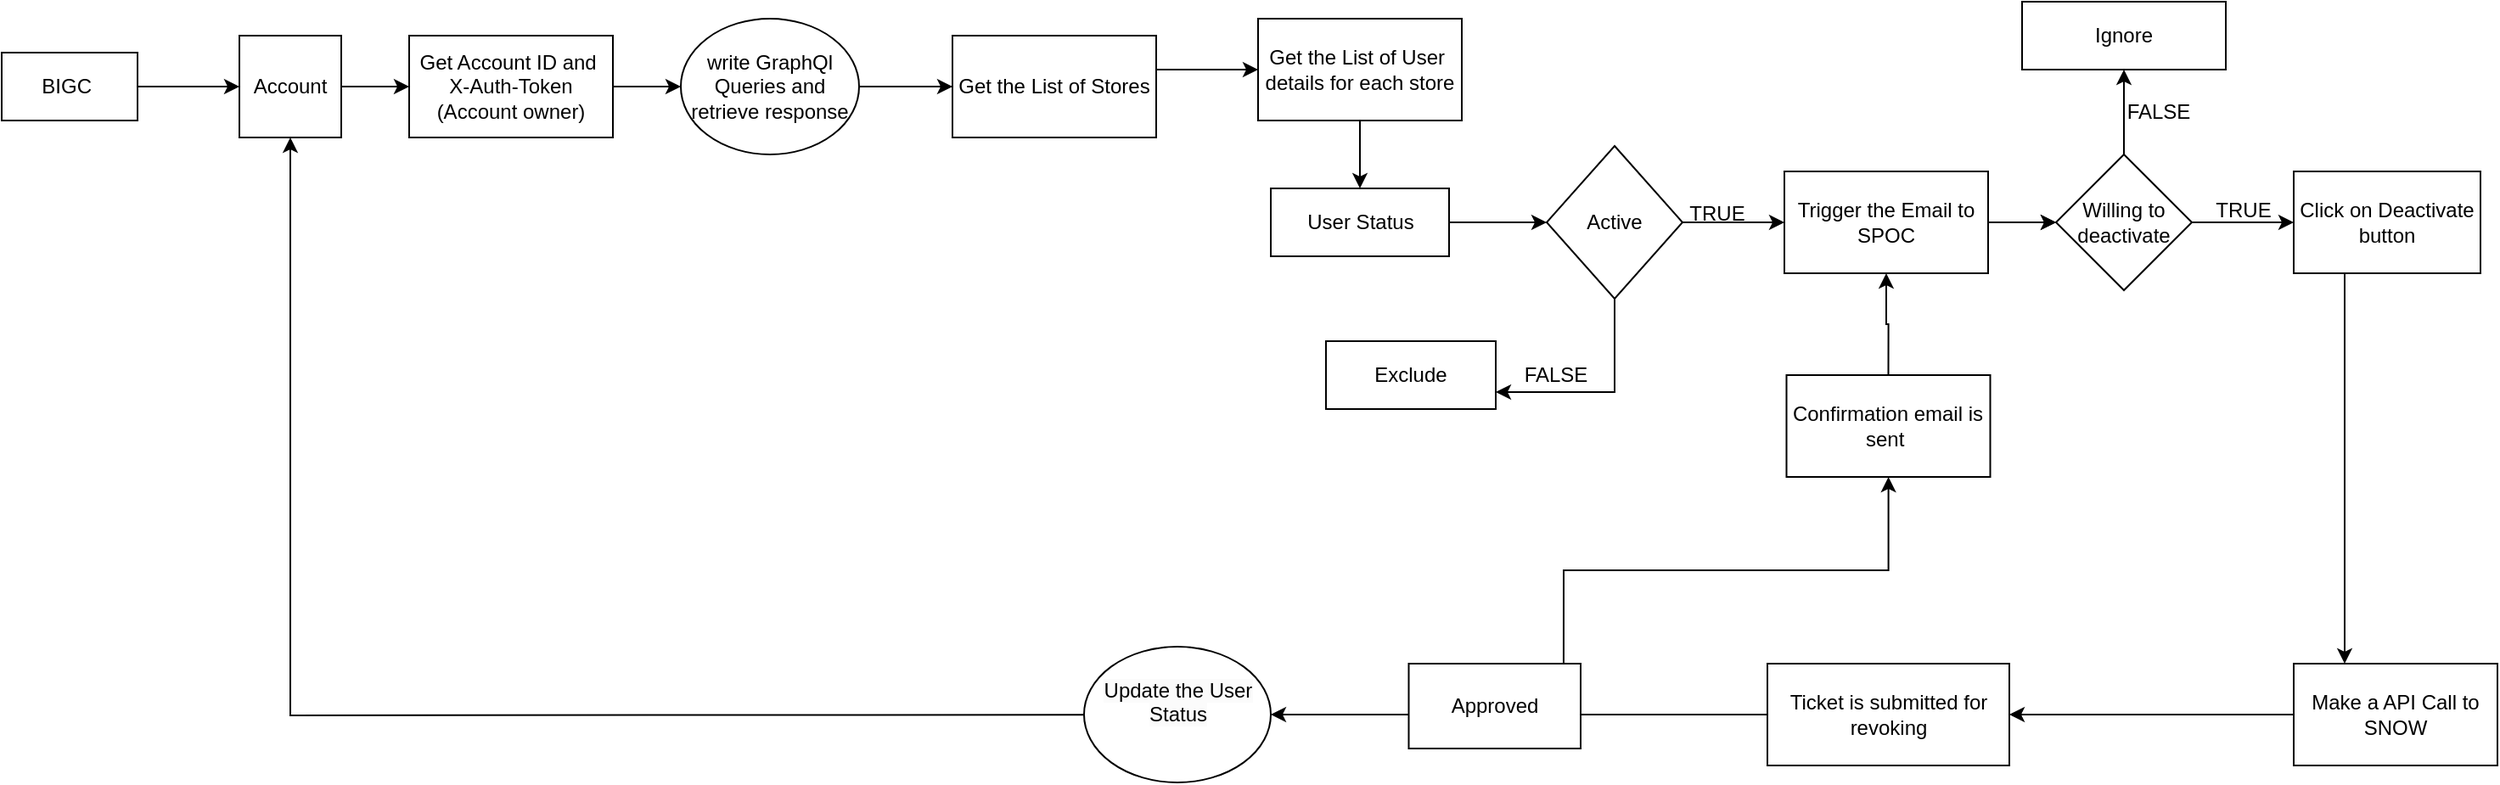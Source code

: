 <mxfile version="26.1.2">
  <diagram name="Page-1" id="wMGvKguKnQjTg5xtqBqr">
    <mxGraphModel dx="1723" dy="630" grid="1" gridSize="10" guides="1" tooltips="1" connect="1" arrows="1" fold="1" page="1" pageScale="1" pageWidth="850" pageHeight="1100" math="0" shadow="0">
      <root>
        <mxCell id="0" />
        <mxCell id="1" parent="0" />
        <mxCell id="VU0FtG7YrmALJRyLptYK-7" value="" style="edgeStyle=orthogonalEdgeStyle;rounded=0;orthogonalLoop=1;jettySize=auto;html=1;" edge="1" parent="1" source="VU0FtG7YrmALJRyLptYK-1" target="VU0FtG7YrmALJRyLptYK-6">
          <mxGeometry relative="1" as="geometry" />
        </mxCell>
        <mxCell id="VU0FtG7YrmALJRyLptYK-1" value="BIGC&amp;nbsp;" style="rounded=0;whiteSpace=wrap;html=1;" vertex="1" parent="1">
          <mxGeometry x="20" y="200" width="80" height="40" as="geometry" />
        </mxCell>
        <mxCell id="VU0FtG7YrmALJRyLptYK-9" value="" style="edgeStyle=orthogonalEdgeStyle;rounded=0;orthogonalLoop=1;jettySize=auto;html=1;" edge="1" parent="1" source="VU0FtG7YrmALJRyLptYK-6">
          <mxGeometry relative="1" as="geometry">
            <mxPoint x="260" y="220" as="targetPoint" />
          </mxGeometry>
        </mxCell>
        <mxCell id="VU0FtG7YrmALJRyLptYK-6" value="Account" style="whiteSpace=wrap;html=1;rounded=0;" vertex="1" parent="1">
          <mxGeometry x="160" y="190" width="60" height="60" as="geometry" />
        </mxCell>
        <mxCell id="VU0FtG7YrmALJRyLptYK-34" value="" style="edgeStyle=orthogonalEdgeStyle;rounded=0;orthogonalLoop=1;jettySize=auto;html=1;" edge="1" parent="1" source="VU0FtG7YrmALJRyLptYK-8" target="VU0FtG7YrmALJRyLptYK-33">
          <mxGeometry relative="1" as="geometry" />
        </mxCell>
        <mxCell id="VU0FtG7YrmALJRyLptYK-8" value="Get Account ID and&amp;nbsp;&lt;div&gt;X-Auth-Token (Account owner)&lt;/div&gt;" style="whiteSpace=wrap;html=1;rounded=0;" vertex="1" parent="1">
          <mxGeometry x="260" y="190" width="120" height="60" as="geometry" />
        </mxCell>
        <mxCell id="VU0FtG7YrmALJRyLptYK-19" value="" style="edgeStyle=orthogonalEdgeStyle;rounded=0;orthogonalLoop=1;jettySize=auto;html=1;" edge="1" parent="1" source="VU0FtG7YrmALJRyLptYK-14" target="VU0FtG7YrmALJRyLptYK-18">
          <mxGeometry relative="1" as="geometry" />
        </mxCell>
        <mxCell id="VU0FtG7YrmALJRyLptYK-63" style="edgeStyle=orthogonalEdgeStyle;rounded=0;orthogonalLoop=1;jettySize=auto;html=1;exitX=0.5;exitY=1;exitDx=0;exitDy=0;entryX=1;entryY=0.75;entryDx=0;entryDy=0;" edge="1" parent="1" source="VU0FtG7YrmALJRyLptYK-14" target="VU0FtG7YrmALJRyLptYK-58">
          <mxGeometry relative="1" as="geometry" />
        </mxCell>
        <mxCell id="VU0FtG7YrmALJRyLptYK-14" value="Active" style="rhombus;whiteSpace=wrap;html=1;rounded=0;" vertex="1" parent="1">
          <mxGeometry x="930" y="255" width="80" height="90" as="geometry" />
        </mxCell>
        <mxCell id="VU0FtG7YrmALJRyLptYK-40" value="" style="edgeStyle=orthogonalEdgeStyle;rounded=0;orthogonalLoop=1;jettySize=auto;html=1;" edge="1" parent="1" source="VU0FtG7YrmALJRyLptYK-18">
          <mxGeometry relative="1" as="geometry">
            <mxPoint x="1230" y="300.0" as="targetPoint" />
          </mxGeometry>
        </mxCell>
        <mxCell id="VU0FtG7YrmALJRyLptYK-44" value="" style="edgeStyle=orthogonalEdgeStyle;rounded=0;orthogonalLoop=1;jettySize=auto;html=1;" edge="1" parent="1" source="VU0FtG7YrmALJRyLptYK-18" target="VU0FtG7YrmALJRyLptYK-43">
          <mxGeometry relative="1" as="geometry" />
        </mxCell>
        <mxCell id="VU0FtG7YrmALJRyLptYK-18" value="Trigger the Email to SPOC" style="whiteSpace=wrap;html=1;rounded=0;" vertex="1" parent="1">
          <mxGeometry x="1070" y="270" width="120" height="60" as="geometry" />
        </mxCell>
        <mxCell id="VU0FtG7YrmALJRyLptYK-20" value="TRUE" style="text;html=1;align=center;verticalAlign=middle;resizable=0;points=[];autosize=1;strokeColor=none;fillColor=none;" vertex="1" parent="1">
          <mxGeometry x="1000" y="280" width="60" height="30" as="geometry" />
        </mxCell>
        <mxCell id="VU0FtG7YrmALJRyLptYK-38" value="" style="edgeStyle=orthogonalEdgeStyle;rounded=0;orthogonalLoop=1;jettySize=auto;html=1;" edge="1" parent="1" source="VU0FtG7YrmALJRyLptYK-29" target="VU0FtG7YrmALJRyLptYK-14">
          <mxGeometry relative="1" as="geometry" />
        </mxCell>
        <mxCell id="VU0FtG7YrmALJRyLptYK-29" value="User Status" style="whiteSpace=wrap;html=1;rounded=0;" vertex="1" parent="1">
          <mxGeometry x="767.5" y="280" width="105" height="40" as="geometry" />
        </mxCell>
        <mxCell id="VU0FtG7YrmALJRyLptYK-36" value="" style="edgeStyle=orthogonalEdgeStyle;rounded=0;orthogonalLoop=1;jettySize=auto;html=1;" edge="1" parent="1" source="VU0FtG7YrmALJRyLptYK-33" target="VU0FtG7YrmALJRyLptYK-35">
          <mxGeometry relative="1" as="geometry" />
        </mxCell>
        <mxCell id="VU0FtG7YrmALJRyLptYK-68" value="" style="edgeStyle=orthogonalEdgeStyle;rounded=0;orthogonalLoop=1;jettySize=auto;html=1;" edge="1" parent="1" source="VU0FtG7YrmALJRyLptYK-33" target="VU0FtG7YrmALJRyLptYK-67">
          <mxGeometry relative="1" as="geometry" />
        </mxCell>
        <mxCell id="VU0FtG7YrmALJRyLptYK-33" value="write GraphQl Queries and retrieve response" style="ellipse;whiteSpace=wrap;html=1;rounded=0;" vertex="1" parent="1">
          <mxGeometry x="420" y="180" width="105" height="80" as="geometry" />
        </mxCell>
        <mxCell id="VU0FtG7YrmALJRyLptYK-37" value="" style="edgeStyle=orthogonalEdgeStyle;rounded=0;orthogonalLoop=1;jettySize=auto;html=1;" edge="1" parent="1" source="VU0FtG7YrmALJRyLptYK-35" target="VU0FtG7YrmALJRyLptYK-29">
          <mxGeometry relative="1" as="geometry" />
        </mxCell>
        <mxCell id="VU0FtG7YrmALJRyLptYK-35" value="Get the List of User&amp;nbsp;&lt;div&gt;details for each store&lt;/div&gt;" style="whiteSpace=wrap;html=1;rounded=0;" vertex="1" parent="1">
          <mxGeometry x="760" y="180" width="120" height="60" as="geometry" />
        </mxCell>
        <mxCell id="VU0FtG7YrmALJRyLptYK-46" value="" style="edgeStyle=orthogonalEdgeStyle;rounded=0;orthogonalLoop=1;jettySize=auto;html=1;" edge="1" parent="1" source="VU0FtG7YrmALJRyLptYK-43" target="VU0FtG7YrmALJRyLptYK-45">
          <mxGeometry relative="1" as="geometry" />
        </mxCell>
        <mxCell id="VU0FtG7YrmALJRyLptYK-50" value="" style="edgeStyle=orthogonalEdgeStyle;rounded=0;orthogonalLoop=1;jettySize=auto;html=1;" edge="1" parent="1" source="VU0FtG7YrmALJRyLptYK-43" target="VU0FtG7YrmALJRyLptYK-49">
          <mxGeometry relative="1" as="geometry" />
        </mxCell>
        <mxCell id="VU0FtG7YrmALJRyLptYK-43" value="Willing to deactivate" style="rhombus;whiteSpace=wrap;html=1;rounded=0;" vertex="1" parent="1">
          <mxGeometry x="1230" y="260" width="80" height="80" as="geometry" />
        </mxCell>
        <mxCell id="VU0FtG7YrmALJRyLptYK-45" value="Ignore" style="whiteSpace=wrap;html=1;rounded=0;" vertex="1" parent="1">
          <mxGeometry x="1210" y="170" width="120" height="40" as="geometry" />
        </mxCell>
        <mxCell id="VU0FtG7YrmALJRyLptYK-48" value="FALSE" style="text;html=1;align=center;verticalAlign=middle;resizable=0;points=[];autosize=1;strokeColor=none;fillColor=none;" vertex="1" parent="1">
          <mxGeometry x="1260" y="220" width="60" height="30" as="geometry" />
        </mxCell>
        <mxCell id="VU0FtG7YrmALJRyLptYK-57" value="" style="edgeStyle=orthogonalEdgeStyle;rounded=0;orthogonalLoop=1;jettySize=auto;html=1;" edge="1" parent="1" source="VU0FtG7YrmALJRyLptYK-49" target="VU0FtG7YrmALJRyLptYK-52">
          <mxGeometry relative="1" as="geometry">
            <Array as="points">
              <mxPoint x="1400" y="350" />
              <mxPoint x="1400" y="350" />
            </Array>
          </mxGeometry>
        </mxCell>
        <mxCell id="VU0FtG7YrmALJRyLptYK-49" value="Click on Deactivate button" style="whiteSpace=wrap;html=1;rounded=0;" vertex="1" parent="1">
          <mxGeometry x="1370" y="270" width="110" height="60" as="geometry" />
        </mxCell>
        <mxCell id="VU0FtG7YrmALJRyLptYK-51" value="TRUE&lt;div&gt;&lt;br&gt;&lt;/div&gt;" style="text;html=1;align=center;verticalAlign=middle;resizable=0;points=[];autosize=1;strokeColor=none;fillColor=none;" vertex="1" parent="1">
          <mxGeometry x="1310" y="280" width="60" height="40" as="geometry" />
        </mxCell>
        <mxCell id="VU0FtG7YrmALJRyLptYK-55" value="" style="edgeStyle=orthogonalEdgeStyle;rounded=0;orthogonalLoop=1;jettySize=auto;html=1;entryX=0.5;entryY=1;entryDx=0;entryDy=0;exitX=0;exitY=0.5;exitDx=0;exitDy=0;" edge="1" parent="1" target="VU0FtG7YrmALJRyLptYK-6">
          <mxGeometry relative="1" as="geometry">
            <mxPoint x="740" y="590" as="sourcePoint" />
            <mxPoint x="140" y="450" as="targetPoint" />
          </mxGeometry>
        </mxCell>
        <mxCell id="VU0FtG7YrmALJRyLptYK-75" style="edgeStyle=orthogonalEdgeStyle;rounded=0;orthogonalLoop=1;jettySize=auto;html=1;entryX=1;entryY=0.5;entryDx=0;entryDy=0;" edge="1" parent="1" source="VU0FtG7YrmALJRyLptYK-52" target="VU0FtG7YrmALJRyLptYK-72">
          <mxGeometry relative="1" as="geometry" />
        </mxCell>
        <mxCell id="VU0FtG7YrmALJRyLptYK-76" style="edgeStyle=orthogonalEdgeStyle;rounded=0;orthogonalLoop=1;jettySize=auto;html=1;exitX=0.75;exitY=1;exitDx=0;exitDy=0;" edge="1" parent="1" source="VU0FtG7YrmALJRyLptYK-52">
          <mxGeometry relative="1" as="geometry">
            <mxPoint x="1440" y="610" as="targetPoint" />
          </mxGeometry>
        </mxCell>
        <mxCell id="VU0FtG7YrmALJRyLptYK-52" value="Make a API Call to SNOW" style="whiteSpace=wrap;html=1;rounded=0;" vertex="1" parent="1">
          <mxGeometry x="1370" y="560" width="120" height="60" as="geometry" />
        </mxCell>
        <mxCell id="VU0FtG7YrmALJRyLptYK-58" value="Exclude" style="whiteSpace=wrap;html=1;rounded=0;" vertex="1" parent="1">
          <mxGeometry x="800" y="370" width="100" height="40" as="geometry" />
        </mxCell>
        <mxCell id="VU0FtG7YrmALJRyLptYK-66" value="FALSE" style="text;html=1;align=center;verticalAlign=middle;resizable=0;points=[];autosize=1;strokeColor=none;fillColor=none;" vertex="1" parent="1">
          <mxGeometry x="905" y="375" width="60" height="30" as="geometry" />
        </mxCell>
        <mxCell id="VU0FtG7YrmALJRyLptYK-67" value="Get the List of Stores" style="whiteSpace=wrap;html=1;rounded=0;" vertex="1" parent="1">
          <mxGeometry x="580" y="190" width="120" height="60" as="geometry" />
        </mxCell>
        <mxCell id="VU0FtG7YrmALJRyLptYK-81" value="" style="edgeStyle=orthogonalEdgeStyle;rounded=0;orthogonalLoop=1;jettySize=auto;html=1;entryX=1;entryY=0.5;entryDx=0;entryDy=0;" edge="1" parent="1" source="VU0FtG7YrmALJRyLptYK-72" target="VU0FtG7YrmALJRyLptYK-85">
          <mxGeometry relative="1" as="geometry">
            <mxPoint x="860" y="590" as="targetPoint" />
          </mxGeometry>
        </mxCell>
        <mxCell id="VU0FtG7YrmALJRyLptYK-83" value="" style="edgeStyle=orthogonalEdgeStyle;rounded=0;orthogonalLoop=1;jettySize=auto;html=1;exitX=0.901;exitY=0;exitDx=0;exitDy=0;exitPerimeter=0;" edge="1" parent="1" source="VU0FtG7YrmALJRyLptYK-87" target="VU0FtG7YrmALJRyLptYK-82">
          <mxGeometry relative="1" as="geometry" />
        </mxCell>
        <mxCell id="VU0FtG7YrmALJRyLptYK-72" value="Ticket is submitted for revoking" style="whiteSpace=wrap;html=1;rounded=0;" vertex="1" parent="1">
          <mxGeometry x="1060" y="560" width="142.5" height="60" as="geometry" />
        </mxCell>
        <mxCell id="VU0FtG7YrmALJRyLptYK-84" style="edgeStyle=orthogonalEdgeStyle;rounded=0;orthogonalLoop=1;jettySize=auto;html=1;exitX=0.5;exitY=0;exitDx=0;exitDy=0;entryX=0.5;entryY=1;entryDx=0;entryDy=0;" edge="1" parent="1" source="VU0FtG7YrmALJRyLptYK-82" target="VU0FtG7YrmALJRyLptYK-18">
          <mxGeometry relative="1" as="geometry" />
        </mxCell>
        <mxCell id="VU0FtG7YrmALJRyLptYK-82" value="Confirmation email is sent&amp;nbsp;" style="whiteSpace=wrap;html=1;rounded=0;" vertex="1" parent="1">
          <mxGeometry x="1071.25" y="390" width="120" height="60" as="geometry" />
        </mxCell>
        <mxCell id="VU0FtG7YrmALJRyLptYK-85" value="&#xa;&lt;span style=&quot;color: rgb(0, 0, 0); font-family: Helvetica; font-size: 12px; font-style: normal; font-variant-ligatures: normal; font-variant-caps: normal; font-weight: 400; letter-spacing: normal; orphans: 2; text-align: center; text-indent: 0px; text-transform: none; widows: 2; word-spacing: 0px; -webkit-text-stroke-width: 0px; white-space: normal; background-color: rgb(251, 251, 251); text-decoration-thickness: initial; text-decoration-style: initial; text-decoration-color: initial; display: inline !important; float: none;&quot;&gt;Update the User Status&lt;/span&gt;&#xa;&#xa;" style="ellipse;whiteSpace=wrap;html=1;rounded=0;" vertex="1" parent="1">
          <mxGeometry x="657.5" y="550" width="110" height="80" as="geometry" />
        </mxCell>
        <mxCell id="VU0FtG7YrmALJRyLptYK-87" value="Approved" style="whiteSpace=wrap;html=1;rounded=0;" vertex="1" parent="1">
          <mxGeometry x="848.75" y="560" width="101.25" height="50" as="geometry" />
        </mxCell>
      </root>
    </mxGraphModel>
  </diagram>
</mxfile>
